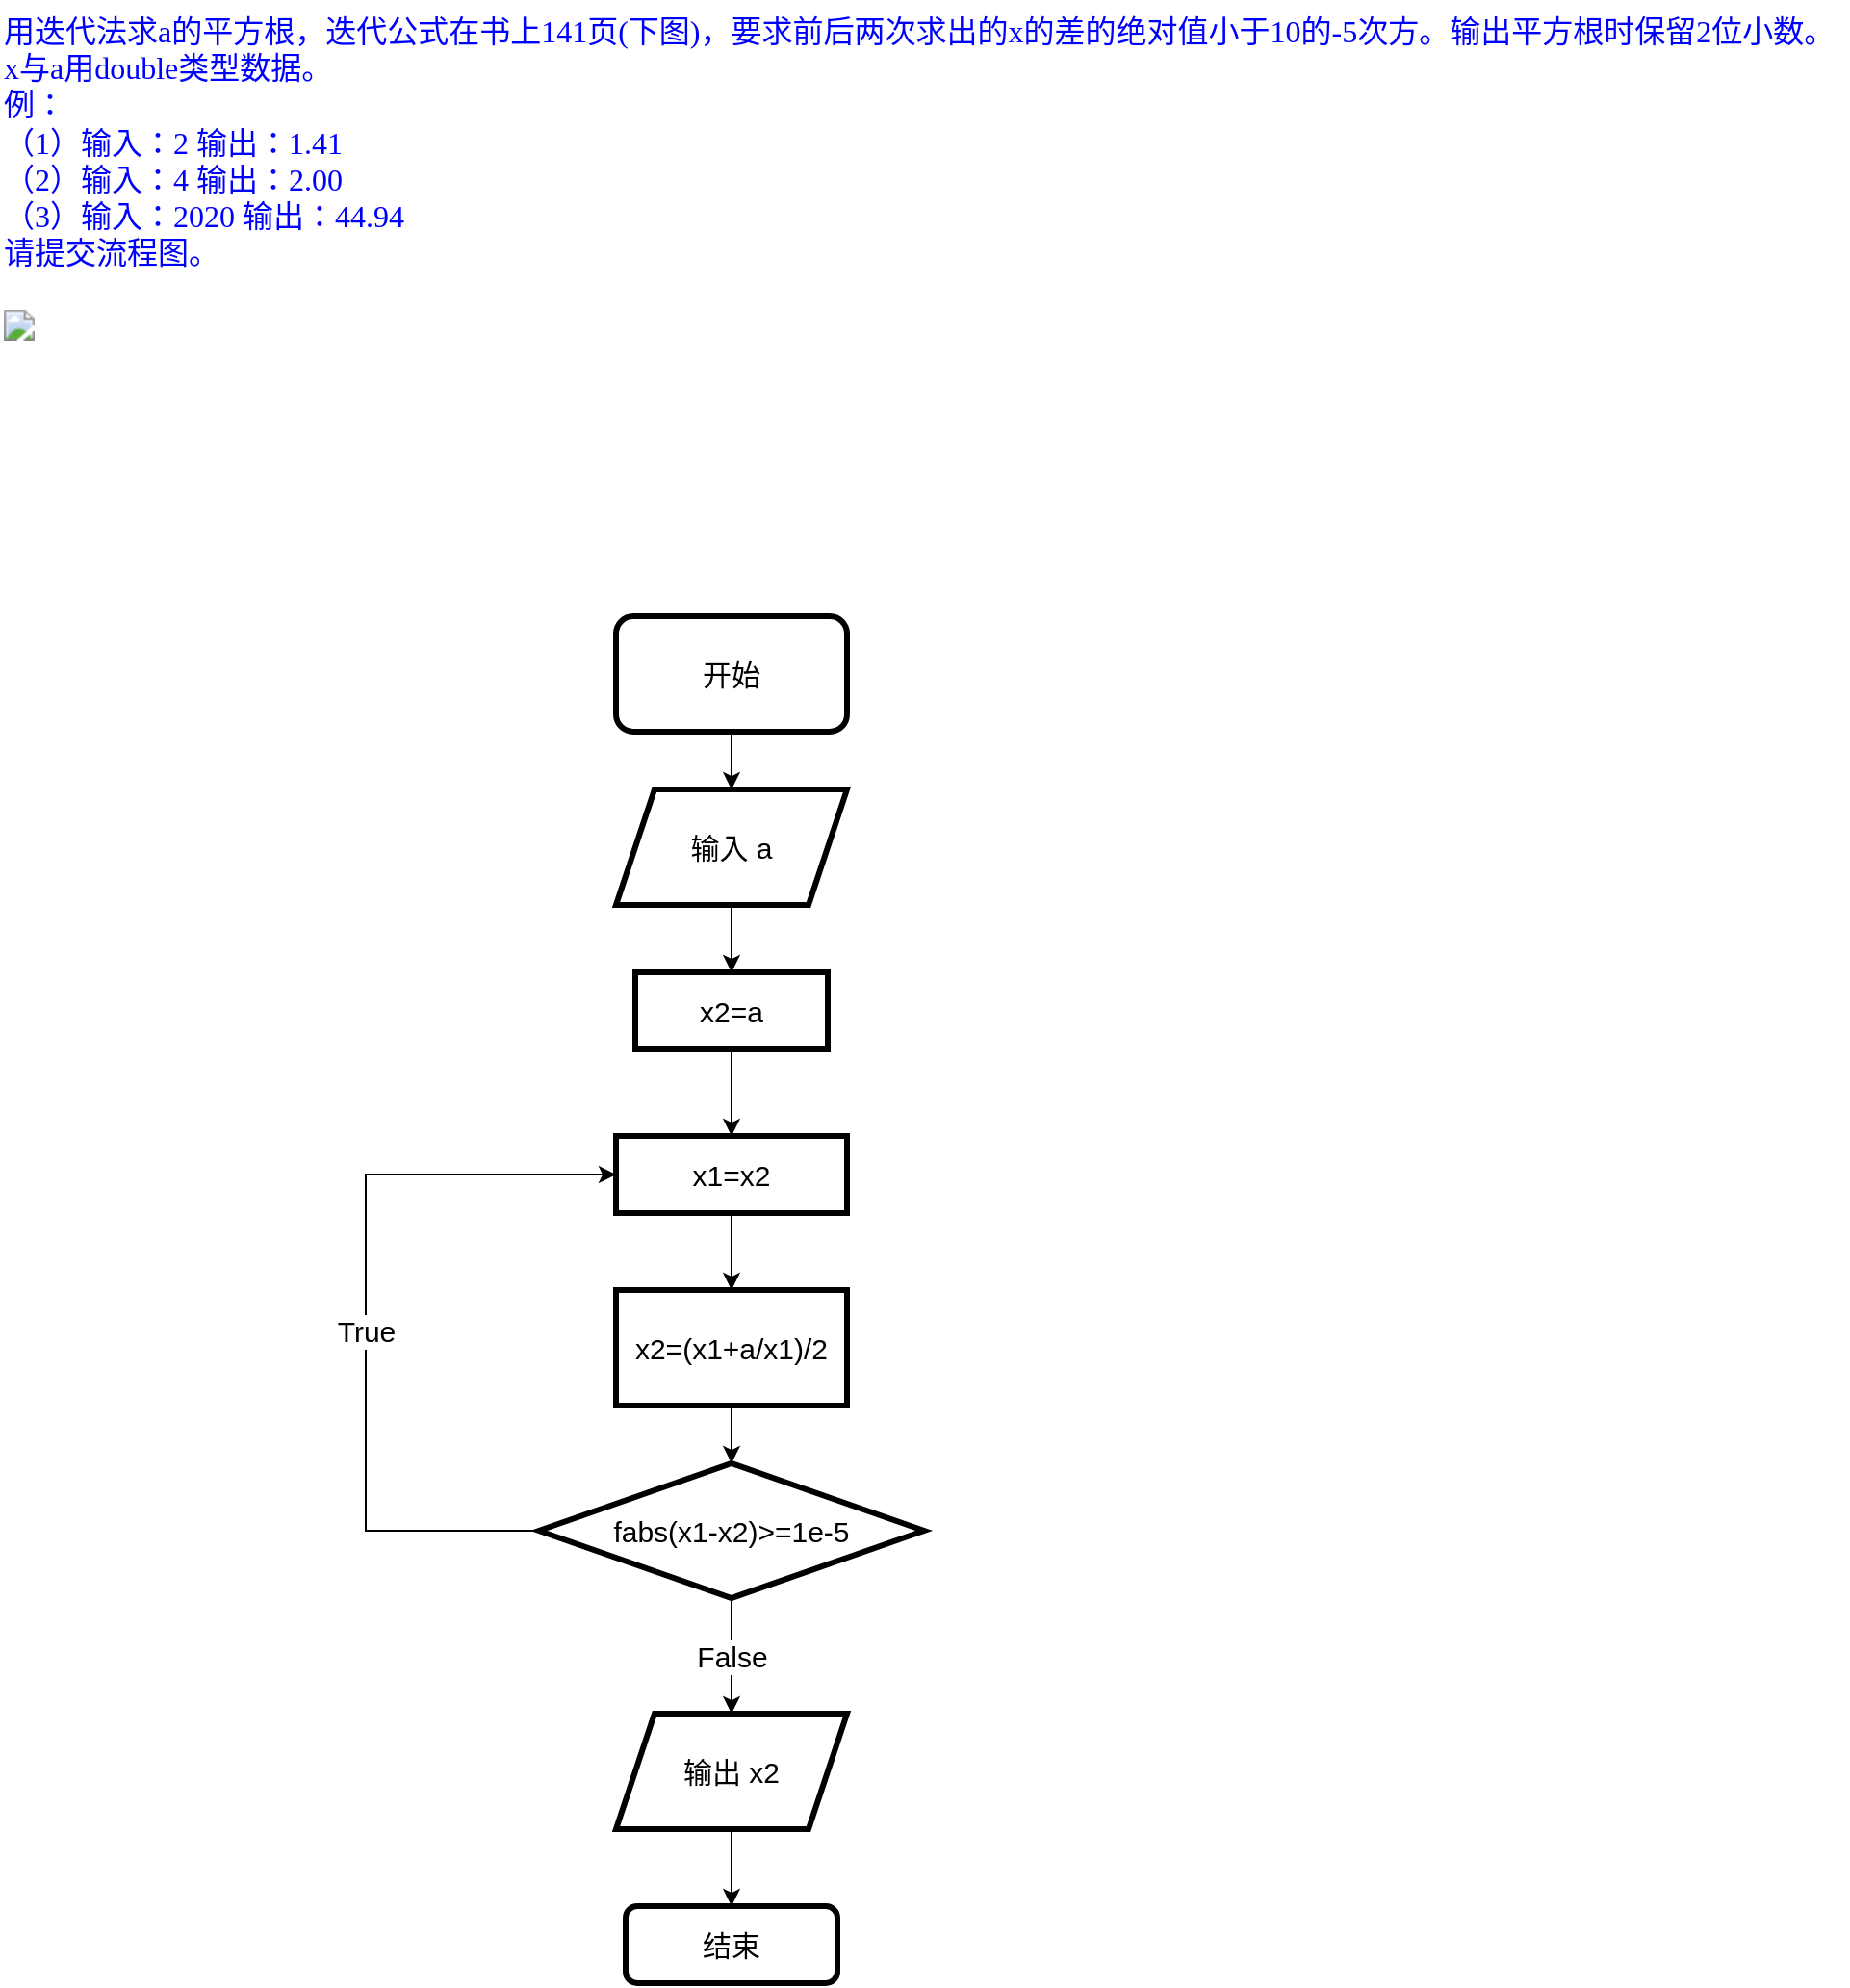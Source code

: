 <mxfile version="13.6.5">
    <diagram id="LPiP7B9nsIaZ5yOE1Gxh" name="第 1 页">
        <mxGraphModel dx="734" dy="574" grid="1" gridSize="10" guides="1" tooltips="1" connect="1" arrows="1" fold="1" page="1" pageScale="1" pageWidth="827" pageHeight="1169" math="0" shadow="0">
            <root>
                <mxCell id="0"/>
                <mxCell id="1" parent="0"/>
                <mxCell id="2" value="&lt;div id=&quot;ctl00_ContentPlaceHolder1_panPro&quot; style=&quot;font-family: &amp;quot;microsoft yahei&amp;quot;; font-size: medium; font-style: normal; font-weight: 400; letter-spacing: normal; text-align: left; text-indent: 0px; text-transform: none; word-spacing: 0px; background-color: rgb(255, 255, 255); width: 958px; color: rgb(0, 0, 255);&quot;&gt;用迭代法求a的平方根，迭代公式在书上141页(下图)，要求前后两次求出的x的差的绝对值小于10的-5次方。输出平方根时保留2位小数。x与a用double类型数据。&lt;br&gt;例：&lt;br&gt;（1）输入：2&amp;nbsp;输出：1.41&lt;br&gt;（2）输入：4&amp;nbsp;输出：2.00&lt;br&gt;（3）输入：2020&amp;nbsp;输出：44.94&lt;br&gt;请提交流程图。&lt;br&gt;&lt;br&gt;&lt;/div&gt;&lt;img id=&quot;ctl00_ContentPlaceHolder1_Image1&quot; src=&quot;https://tu.hailay.site/question/3012/0501.jpg?temp=779&quot; style=&quot;color: rgb(0, 0, 0); font-family: &amp;quot;microsoft yahei&amp;quot;; font-size: medium; font-style: normal; font-weight: 400; letter-spacing: normal; text-align: left; text-indent: 0px; text-transform: none; word-spacing: 0px; background-color: rgb(255, 255, 255); border-width: 0px;&quot;&gt;" style="text;whiteSpace=wrap;html=1;" parent="1" vertex="1">
                    <mxGeometry x="60" y="40" width="550" height="140" as="geometry"/>
                </mxCell>
                <mxCell id="15" style="edgeStyle=orthogonalEdgeStyle;rounded=0;orthogonalLoop=1;jettySize=auto;html=1;exitX=0.5;exitY=1;exitDx=0;exitDy=0;fontSize=15;" edge="1" parent="1" source="8" target="11">
                    <mxGeometry relative="1" as="geometry"/>
                </mxCell>
                <mxCell id="8" value="开始" style="rounded=1;whiteSpace=wrap;html=1;strokeWidth=3;spacing=3;fontSize=15;" vertex="1" parent="1">
                    <mxGeometry x="380" y="360" width="120" height="60" as="geometry"/>
                </mxCell>
                <mxCell id="14" style="edgeStyle=orthogonalEdgeStyle;rounded=0;orthogonalLoop=1;jettySize=auto;html=1;exitX=0.5;exitY=1;exitDx=0;exitDy=0;entryX=0.5;entryY=0;entryDx=0;entryDy=0;fontSize=15;" edge="1" parent="1" source="11" target="13">
                    <mxGeometry relative="1" as="geometry"/>
                </mxCell>
                <mxCell id="11" value="输入 a" style="shape=parallelogram;perimeter=parallelogramPerimeter;whiteSpace=wrap;html=1;fixedSize=1;strokeWidth=3;fontSize=15;" vertex="1" parent="1">
                    <mxGeometry x="380" y="450" width="120" height="60" as="geometry"/>
                </mxCell>
                <mxCell id="20" style="edgeStyle=orthogonalEdgeStyle;rounded=0;orthogonalLoop=1;jettySize=auto;html=1;exitX=0;exitY=0.5;exitDx=0;exitDy=0;fontSize=15;entryX=0;entryY=0.5;entryDx=0;entryDy=0;" edge="1" parent="1" source="12" target="18">
                    <mxGeometry relative="1" as="geometry">
                        <mxPoint x="280" y="588" as="targetPoint"/>
                        <Array as="points">
                            <mxPoint x="250" y="835"/>
                            <mxPoint x="250" y="650"/>
                        </Array>
                    </mxGeometry>
                </mxCell>
                <mxCell id="29" value="True" style="edgeLabel;html=1;align=center;verticalAlign=middle;resizable=0;points=[];fontSize=15;" vertex="1" connectable="0" parent="20">
                    <mxGeometry x="-0.04" relative="1" as="geometry">
                        <mxPoint as="offset"/>
                    </mxGeometry>
                </mxCell>
                <mxCell id="25" value="False" style="edgeStyle=orthogonalEdgeStyle;rounded=0;orthogonalLoop=1;jettySize=auto;html=1;exitX=0.5;exitY=1;exitDx=0;exitDy=0;fontSize=15;" edge="1" parent="1" source="12" target="28">
                    <mxGeometry relative="1" as="geometry">
                        <mxPoint x="440" y="960" as="targetPoint"/>
                    </mxGeometry>
                </mxCell>
                <mxCell id="12" value="fabs(x1-x2)&amp;gt;=1e-5" style="rhombus;whiteSpace=wrap;html=1;strokeWidth=3;fontSize=15;" vertex="1" parent="1">
                    <mxGeometry x="340" y="800" width="200" height="70" as="geometry"/>
                </mxCell>
                <mxCell id="22" style="edgeStyle=orthogonalEdgeStyle;rounded=0;orthogonalLoop=1;jettySize=auto;html=1;exitX=0.5;exitY=1;exitDx=0;exitDy=0;fontSize=15;" edge="1" parent="1" source="13" target="18">
                    <mxGeometry relative="1" as="geometry"/>
                </mxCell>
                <mxCell id="13" value="x2=a" style="rounded=0;whiteSpace=wrap;html=1;strokeWidth=3;fontSize=15;" vertex="1" parent="1">
                    <mxGeometry x="390" y="545" width="100" height="40" as="geometry"/>
                </mxCell>
                <mxCell id="23" style="edgeStyle=orthogonalEdgeStyle;rounded=0;orthogonalLoop=1;jettySize=auto;html=1;exitX=0.5;exitY=1;exitDx=0;exitDy=0;fontSize=15;" edge="1" parent="1" source="18" target="19">
                    <mxGeometry relative="1" as="geometry"/>
                </mxCell>
                <mxCell id="18" value="x1=x2" style="rounded=0;whiteSpace=wrap;html=1;strokeWidth=3;fontSize=15;" vertex="1" parent="1">
                    <mxGeometry x="380" y="630" width="120" height="40" as="geometry"/>
                </mxCell>
                <mxCell id="24" style="edgeStyle=orthogonalEdgeStyle;rounded=0;orthogonalLoop=1;jettySize=auto;html=1;exitX=0.5;exitY=1;exitDx=0;exitDy=0;fontSize=15;" edge="1" parent="1" source="19" target="12">
                    <mxGeometry relative="1" as="geometry"/>
                </mxCell>
                <mxCell id="19" value="x2=(x1+a/x1)/2" style="rounded=0;whiteSpace=wrap;html=1;strokeWidth=3;fontSize=15;" vertex="1" parent="1">
                    <mxGeometry x="380" y="710" width="120" height="60" as="geometry"/>
                </mxCell>
                <mxCell id="31" style="edgeStyle=orthogonalEdgeStyle;rounded=0;orthogonalLoop=1;jettySize=auto;html=1;exitX=0.5;exitY=1;exitDx=0;exitDy=0;fontSize=15;" edge="1" parent="1" source="28" target="30">
                    <mxGeometry relative="1" as="geometry"/>
                </mxCell>
                <mxCell id="28" value="输出 x2" style="shape=parallelogram;perimeter=parallelogramPerimeter;whiteSpace=wrap;html=1;fixedSize=1;strokeWidth=3;fontSize=15;" vertex="1" parent="1">
                    <mxGeometry x="380" y="930" width="120" height="60" as="geometry"/>
                </mxCell>
                <mxCell id="30" value="结束" style="rounded=1;whiteSpace=wrap;html=1;strokeWidth=3;fontSize=15;" vertex="1" parent="1">
                    <mxGeometry x="385" y="1030" width="110" height="40" as="geometry"/>
                </mxCell>
            </root>
        </mxGraphModel>
    </diagram>
</mxfile>